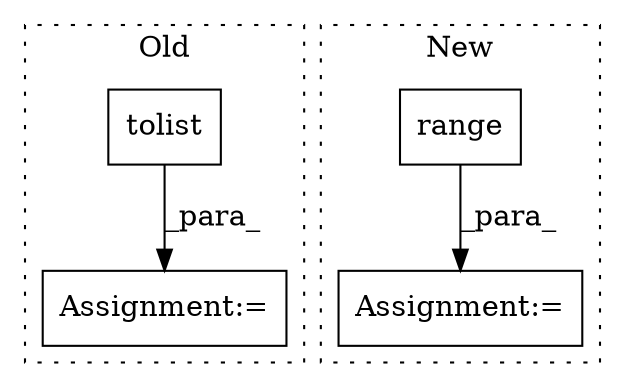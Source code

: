 digraph G {
subgraph cluster0 {
1 [label="tolist" a="32" s="896" l="8" shape="box"];
4 [label="Assignment:=" a="7" s="842" l="1" shape="box"];
label = "Old";
style="dotted";
}
subgraph cluster1 {
2 [label="range" a="32" s="1509,1525" l="6,1" shape="box"];
3 [label="Assignment:=" a="7" s="1502" l="33" shape="box"];
label = "New";
style="dotted";
}
1 -> 4 [label="_para_"];
2 -> 3 [label="_para_"];
}